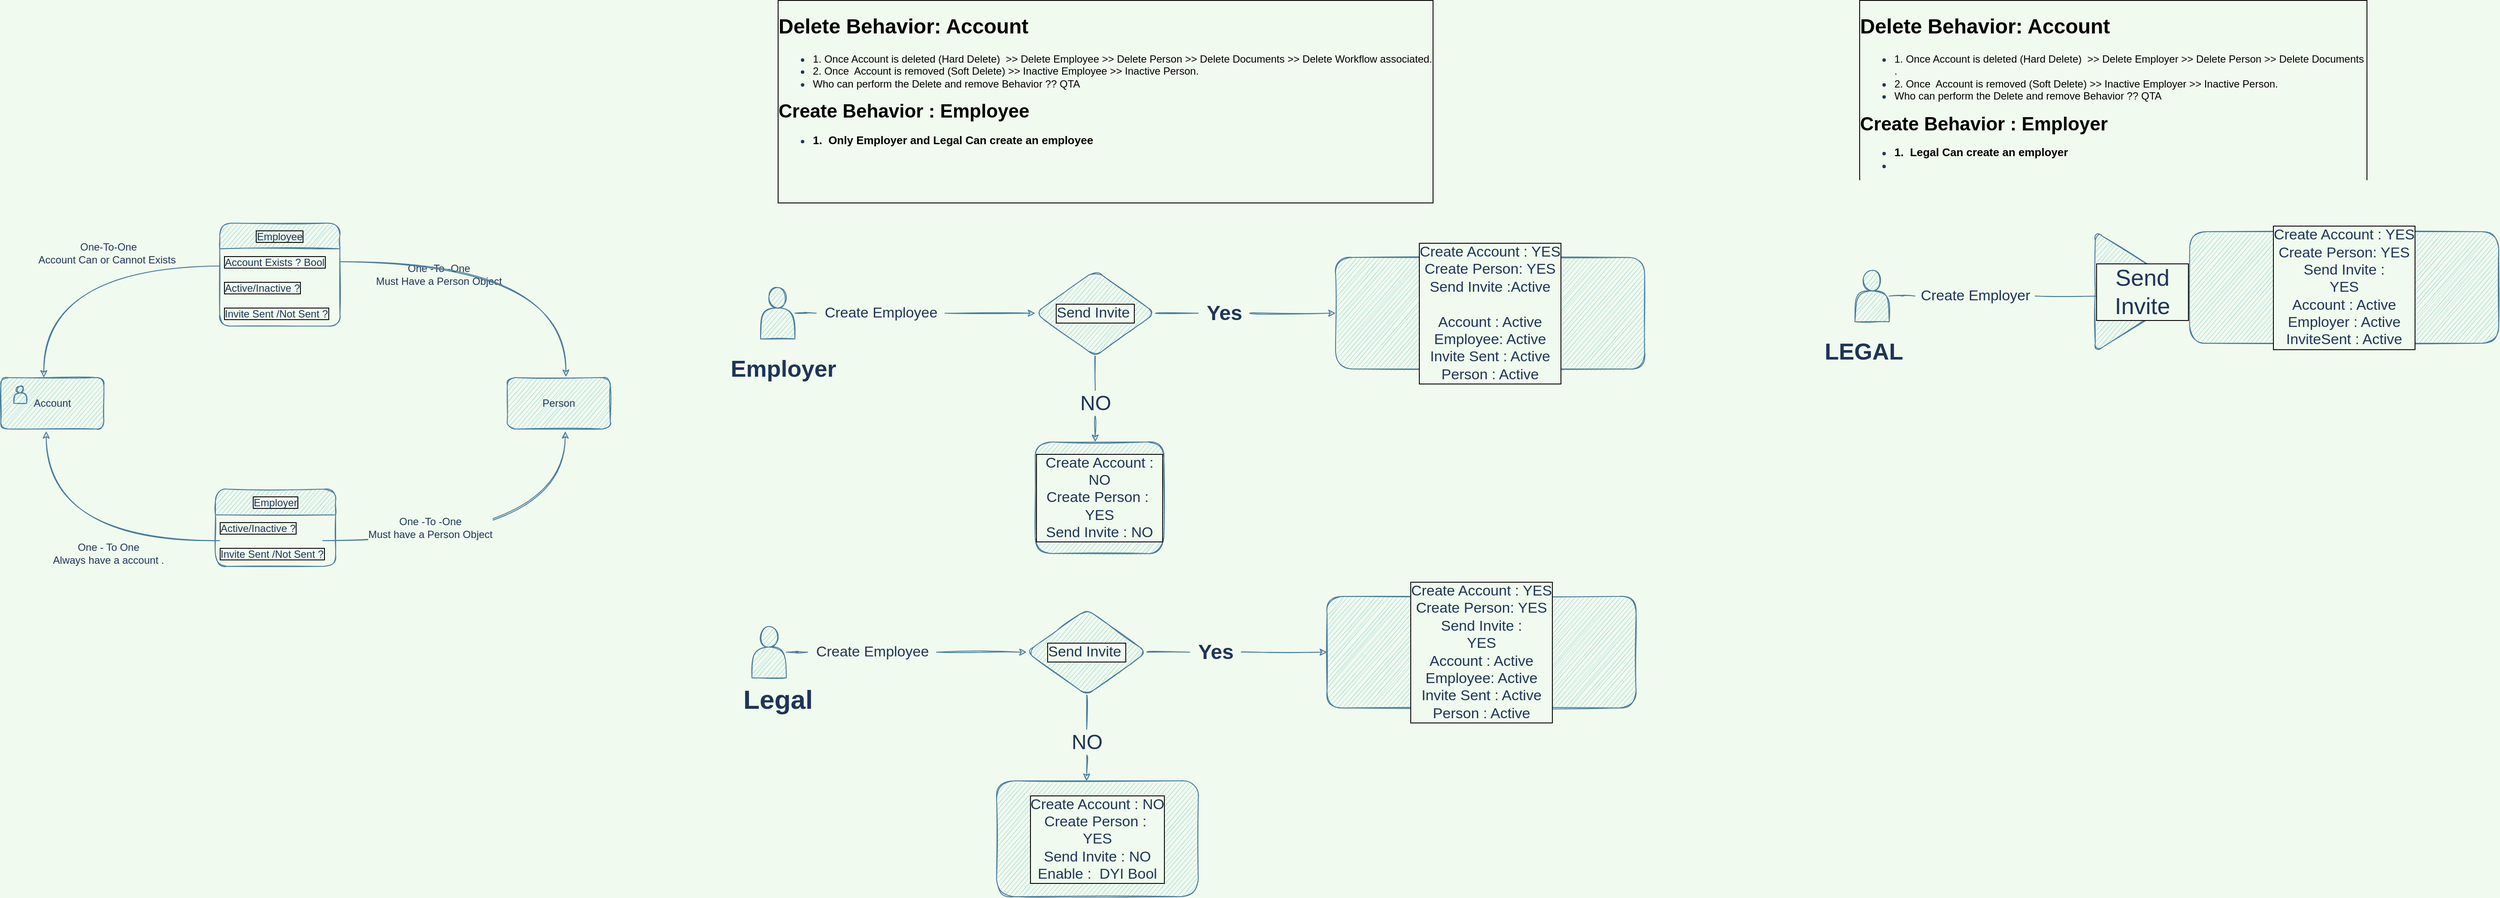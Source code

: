 <mxfile version="16.4.5" type="github">
  <diagram id="2xvdcaAI2u6qGRwVfC7a" name="DB S">
    <mxGraphModel dx="1568" dy="612" grid="1" gridSize="10" guides="1" tooltips="1" connect="1" arrows="1" fold="1" page="1" pageScale="1" pageWidth="850" pageHeight="1100" background="#F1FAEE" math="0" shadow="0">
      <root>
        <mxCell id="0" />
        <mxCell id="1" parent="0" />
        <mxCell id="5xwT4UVQatDe8eMr6S1B-1" value="Account" style="rounded=1;whiteSpace=wrap;html=1;fillColor=#A8DADC;strokeColor=#457B9D;fontColor=#1D3557;sketch=1;" parent="1" vertex="1">
          <mxGeometry x="70" y="450" width="120" height="60" as="geometry" />
        </mxCell>
        <mxCell id="5xwT4UVQatDe8eMr6S1B-27" style="edgeStyle=orthogonalEdgeStyle;rounded=1;orthogonalLoop=1;jettySize=auto;html=1;entryX=0.417;entryY=0;entryDx=0;entryDy=0;entryPerimeter=0;labelBackgroundColor=#F1FAEE;strokeColor=#457B9D;fontColor=#1D3557;sketch=1;curved=1;" parent="1" target="5xwT4UVQatDe8eMr6S1B-1" edge="1">
          <mxGeometry relative="1" as="geometry">
            <mxPoint x="325" y="320.048" as="sourcePoint" />
          </mxGeometry>
        </mxCell>
        <mxCell id="5xwT4UVQatDe8eMr6S1B-17" style="edgeStyle=orthogonalEdgeStyle;rounded=1;orthogonalLoop=1;jettySize=auto;html=1;entryX=0.563;entryY=1.043;entryDx=0;entryDy=0;entryPerimeter=0;labelBackgroundColor=#F1FAEE;strokeColor=#457B9D;fontColor=#1D3557;sketch=1;curved=1;" parent="1" target="5xwT4UVQatDe8eMr6S1B-5" edge="1">
          <mxGeometry relative="1" as="geometry">
            <mxPoint x="445" y="640.048" as="sourcePoint" />
          </mxGeometry>
        </mxCell>
        <mxCell id="5xwT4UVQatDe8eMr6S1B-23" style="edgeStyle=orthogonalEdgeStyle;rounded=1;orthogonalLoop=1;jettySize=auto;html=1;entryX=0.44;entryY=1.043;entryDx=0;entryDy=0;entryPerimeter=0;labelBackgroundColor=#F1FAEE;strokeColor=#457B9D;fontColor=#1D3557;sketch=1;curved=1;" parent="1" target="5xwT4UVQatDe8eMr6S1B-1" edge="1">
          <mxGeometry relative="1" as="geometry">
            <mxPoint x="325" y="640.048" as="sourcePoint" />
          </mxGeometry>
        </mxCell>
        <mxCell id="5xwT4UVQatDe8eMr6S1B-5" value="Person" style="rounded=1;whiteSpace=wrap;html=1;fillColor=#A8DADC;strokeColor=#457B9D;fontColor=#1D3557;sketch=1;" parent="1" vertex="1">
          <mxGeometry x="660" y="450" width="120" height="60" as="geometry" />
        </mxCell>
        <mxCell id="5xwT4UVQatDe8eMr6S1B-19" value="One -To -One&lt;br&gt;Must Have a Person Object" style="text;html=1;align=center;verticalAlign=middle;resizable=0;points=[];autosize=1;strokeColor=none;fillColor=none;labelBackgroundColor=#F1FAEE;fontColor=#1D3557;rounded=1;sketch=1;" parent="1" vertex="1">
          <mxGeometry x="500" y="315" width="160" height="30" as="geometry" />
        </mxCell>
        <mxCell id="5xwT4UVQatDe8eMr6S1B-20" value="One -To -One&lt;br&gt;Must have a Person Object" style="text;html=1;align=center;verticalAlign=middle;resizable=0;points=[];autosize=1;strokeColor=none;fillColor=none;labelBackgroundColor=#F1FAEE;fontColor=#1D3557;rounded=1;sketch=1;" parent="1" vertex="1">
          <mxGeometry x="490" y="610" width="160" height="30" as="geometry" />
        </mxCell>
        <mxCell id="5xwT4UVQatDe8eMr6S1B-24" value="One - To One&lt;br&gt;Always have a account ." style="text;html=1;align=center;verticalAlign=middle;resizable=0;points=[];autosize=1;strokeColor=none;fillColor=none;fontColor=#1D3557;rounded=1;sketch=1;" parent="1" vertex="1">
          <mxGeometry x="120" y="640" width="150" height="30" as="geometry" />
        </mxCell>
        <mxCell id="5xwT4UVQatDe8eMr6S1B-26" value="" style="shape=actor;whiteSpace=wrap;html=1;labelBorderColor=default;fillColor=#A8DADC;strokeColor=#457B9D;fontColor=#1D3557;rounded=1;sketch=1;" parent="1" vertex="1">
          <mxGeometry x="85" y="460" width="15" height="20" as="geometry" />
        </mxCell>
        <mxCell id="5xwT4UVQatDe8eMr6S1B-28" value="One-To-One&lt;br&gt;Account Can or Cannot Exists&amp;nbsp;" style="text;html=1;align=center;verticalAlign=middle;resizable=0;points=[];autosize=1;strokeColor=none;fillColor=none;fontColor=#1D3557;rounded=1;sketch=1;" parent="1" vertex="1">
          <mxGeometry x="105" y="290" width="180" height="30" as="geometry" />
        </mxCell>
        <mxCell id="5xwT4UVQatDe8eMr6S1B-31" value="Employee" style="swimlane;fontStyle=0;childLayout=stackLayout;horizontal=1;startSize=30;horizontalStack=0;resizeParent=1;resizeParentMax=0;resizeLast=0;collapsible=1;marginBottom=0;labelBorderColor=default;fontColor=#1D3557;fillColor=#A8DADC;strokeColor=#457B9D;rounded=1;sketch=1;" parent="1" vertex="1">
          <mxGeometry x="325" y="270" width="140" height="120" as="geometry" />
        </mxCell>
        <mxCell id="5xwT4UVQatDe8eMr6S1B-32" value="Account Exists ? Bool" style="text;strokeColor=none;fillColor=none;align=left;verticalAlign=middle;spacingLeft=4;spacingRight=4;overflow=hidden;points=[[0,0.5],[1,0.5]];portConstraint=eastwest;rotatable=0;labelBorderColor=default;fontColor=#1D3557;rounded=1;sketch=1;" parent="5xwT4UVQatDe8eMr6S1B-31" vertex="1">
          <mxGeometry y="30" width="140" height="30" as="geometry" />
        </mxCell>
        <mxCell id="5xwT4UVQatDe8eMr6S1B-33" value="Active/Inactive ?" style="text;strokeColor=none;fillColor=none;align=left;verticalAlign=middle;spacingLeft=4;spacingRight=4;overflow=hidden;points=[[0,0.5],[1,0.5]];portConstraint=eastwest;rotatable=0;labelBorderColor=default;fontColor=#1D3557;rounded=1;sketch=1;" parent="5xwT4UVQatDe8eMr6S1B-31" vertex="1">
          <mxGeometry y="60" width="140" height="30" as="geometry" />
        </mxCell>
        <mxCell id="5xwT4UVQatDe8eMr6S1B-34" value="Invite Sent /Not Sent ?" style="text;strokeColor=none;fillColor=none;align=left;verticalAlign=middle;spacingLeft=4;spacingRight=4;overflow=hidden;points=[[0,0.5],[1,0.5]];portConstraint=eastwest;rotatable=0;labelBorderColor=default;fontColor=#1D3557;rounded=1;sketch=1;" parent="5xwT4UVQatDe8eMr6S1B-31" vertex="1">
          <mxGeometry y="90" width="140" height="30" as="geometry" />
        </mxCell>
        <mxCell id="5xwT4UVQatDe8eMr6S1B-35" style="edgeStyle=orthogonalEdgeStyle;rounded=1;orthogonalLoop=1;jettySize=auto;html=1;entryX=0.569;entryY=-0.012;entryDx=0;entryDy=0;entryPerimeter=0;fontColor=#1D3557;labelBackgroundColor=#F1FAEE;strokeColor=#457B9D;sketch=1;curved=1;" parent="1" source="5xwT4UVQatDe8eMr6S1B-32" target="5xwT4UVQatDe8eMr6S1B-5" edge="1">
          <mxGeometry relative="1" as="geometry" />
        </mxCell>
        <mxCell id="5xwT4UVQatDe8eMr6S1B-36" value="Employer" style="swimlane;fontStyle=0;childLayout=stackLayout;horizontal=1;startSize=30;horizontalStack=0;resizeParent=1;resizeParentMax=0;resizeLast=0;collapsible=1;marginBottom=0;labelBorderColor=default;fontColor=#1D3557;labelBackgroundColor=#F1FAEE;fillColor=#A8DADC;strokeColor=#457B9D;rounded=1;sketch=1;" parent="1" vertex="1">
          <mxGeometry x="320" y="580" width="140" height="90" as="geometry" />
        </mxCell>
        <mxCell id="5xwT4UVQatDe8eMr6S1B-38" value="Active/Inactive ?" style="text;strokeColor=none;fillColor=none;align=left;verticalAlign=middle;spacingLeft=4;spacingRight=4;overflow=hidden;points=[[0,0.5],[1,0.5]];portConstraint=eastwest;rotatable=0;labelBorderColor=default;fontColor=#1D3557;rounded=1;sketch=1;" parent="5xwT4UVQatDe8eMr6S1B-36" vertex="1">
          <mxGeometry y="30" width="140" height="30" as="geometry" />
        </mxCell>
        <mxCell id="5xwT4UVQatDe8eMr6S1B-39" value="Invite Sent /Not Sent ?" style="text;strokeColor=none;fillColor=none;align=left;verticalAlign=middle;spacingLeft=4;spacingRight=4;overflow=hidden;points=[[0,0.5],[1,0.5]];portConstraint=eastwest;rotatable=0;labelBorderColor=default;fontColor=#1D3557;rounded=1;sketch=1;" parent="5xwT4UVQatDe8eMr6S1B-36" vertex="1">
          <mxGeometry y="60" width="140" height="30" as="geometry" />
        </mxCell>
        <mxCell id="5xwT4UVQatDe8eMr6S1B-40" value="&lt;h1&gt;&lt;font color=&quot;#000000&quot;&gt;Delete Behavior: Account&lt;/font&gt;&lt;/h1&gt;&lt;div&gt;&lt;ul&gt;&lt;li&gt;&lt;font color=&quot;#000000&quot;&gt;1. Once Account is deleted (Hard Delete)&amp;nbsp; &amp;gt;&amp;gt; Delete Employee &amp;gt;&amp;gt; Delete Person &amp;gt;&amp;gt; Delete Documents &amp;gt;&amp;gt; Delete Workflow associated.&lt;/font&gt;&lt;/li&gt;&lt;li&gt;&lt;font color=&quot;#000000&quot;&gt;2. Once&amp;nbsp; Account is removed (Soft Delete) &amp;gt;&amp;gt; Inactive Employee &amp;gt;&amp;gt; Inactive Person.&amp;nbsp;&lt;/font&gt;&lt;/li&gt;&lt;li&gt;&lt;font color=&quot;#000000&quot;&gt;Who can perform the Delete and remove Behavior ?? QTA&lt;/font&gt;&lt;/li&gt;&lt;/ul&gt;&lt;div&gt;&lt;font color=&quot;#000000&quot; style=&quot;font-size: 22px&quot;&gt;&lt;b&gt;Create Behavior&amp;nbsp;: Employee&lt;/b&gt;&lt;/font&gt;&lt;/div&gt;&lt;ul&gt;&lt;li&gt;&lt;font color=&quot;#000000&quot;&gt;&lt;b style=&quot;font-size: 13px&quot;&gt;1.&amp;nbsp; Only Employer and Legal Can create an employee&lt;/b&gt;&lt;/font&gt;&amp;nbsp;&lt;/li&gt;&lt;/ul&gt;&lt;/div&gt;&lt;div&gt;&amp;nbsp;&lt;/div&gt;&lt;p&gt;&lt;br&gt;&lt;/p&gt;" style="text;html=1;strokeColor=none;fillColor=none;spacing=5;spacingTop=-20;whiteSpace=wrap;overflow=hidden;rounded=1;labelBackgroundColor=#F1FAEE;labelBorderColor=default;fontColor=#1D3557;sketch=1;" parent="1" vertex="1">
          <mxGeometry x="970" y="20" width="1135" height="260" as="geometry" />
        </mxCell>
        <mxCell id="5xwT4UVQatDe8eMr6S1B-44" value="" style="edgeStyle=orthogonalEdgeStyle;rounded=1;orthogonalLoop=1;jettySize=auto;html=1;fontSize=13;fontColor=#1D3557;startArrow=none;labelBackgroundColor=#F1FAEE;strokeColor=#457B9D;sketch=1;curved=1;" parent="1" source="5xwT4UVQatDe8eMr6S1B-46" edge="1">
          <mxGeometry relative="1" as="geometry">
            <mxPoint x="1275" y="375" as="targetPoint" />
          </mxGeometry>
        </mxCell>
        <mxCell id="5xwT4UVQatDe8eMr6S1B-42" value="" style="shape=actor;whiteSpace=wrap;html=1;labelBackgroundColor=#F1FAEE;labelBorderColor=default;fontSize=13;fontColor=#1D3557;fillColor=#A8DADC;strokeColor=#457B9D;rounded=1;sketch=1;" parent="1" vertex="1">
          <mxGeometry x="955" y="345" width="40" height="60" as="geometry" />
        </mxCell>
        <mxCell id="5xwT4UVQatDe8eMr6S1B-45" value="Employer&amp;nbsp;" style="text;html=1;align=center;verticalAlign=middle;resizable=0;points=[];autosize=1;strokeColor=none;fillColor=none;fontSize=27;fontColor=#1D3557;fontStyle=1;rounded=1;sketch=1;" parent="1" vertex="1">
          <mxGeometry x="910" y="420" width="150" height="40" as="geometry" />
        </mxCell>
        <mxCell id="5xwT4UVQatDe8eMr6S1B-46" value="Create Employee" style="text;html=1;align=center;verticalAlign=middle;resizable=0;points=[];autosize=1;strokeColor=none;fillColor=none;fontSize=17;fontColor=#1D3557;rounded=1;sketch=1;" parent="1" vertex="1">
          <mxGeometry x="1020" y="360" width="150" height="30" as="geometry" />
        </mxCell>
        <mxCell id="5xwT4UVQatDe8eMr6S1B-47" value="" style="edgeStyle=orthogonalEdgeStyle;rounded=1;orthogonalLoop=1;jettySize=auto;html=1;fontSize=13;fontColor=#1D3557;endArrow=none;labelBackgroundColor=#F1FAEE;strokeColor=#457B9D;sketch=1;curved=1;" parent="1" source="5xwT4UVQatDe8eMr6S1B-42" target="5xwT4UVQatDe8eMr6S1B-46" edge="1">
          <mxGeometry relative="1" as="geometry">
            <mxPoint x="995" y="375" as="sourcePoint" />
            <mxPoint x="1275" y="375" as="targetPoint" />
          </mxGeometry>
        </mxCell>
        <mxCell id="5xwT4UVQatDe8eMr6S1B-50" value="" style="edgeStyle=orthogonalEdgeStyle;rounded=1;orthogonalLoop=1;jettySize=auto;html=1;fontSize=17;fontColor=#1D3557;startArrow=none;labelBackgroundColor=#F1FAEE;strokeColor=#457B9D;sketch=1;curved=1;" parent="1" source="5xwT4UVQatDe8eMr6S1B-51" target="5xwT4UVQatDe8eMr6S1B-49" edge="1">
          <mxGeometry relative="1" as="geometry" />
        </mxCell>
        <mxCell id="5xwT4UVQatDe8eMr6S1B-54" style="edgeStyle=orthogonalEdgeStyle;rounded=1;orthogonalLoop=1;jettySize=auto;html=1;exitX=0.5;exitY=1;exitDx=0;exitDy=0;fontSize=24;fontColor=#1D3557;startArrow=none;labelBackgroundColor=#F1FAEE;strokeColor=#457B9D;sketch=1;curved=1;" parent="1" source="5xwT4UVQatDe8eMr6S1B-57" edge="1">
          <mxGeometry relative="1" as="geometry">
            <mxPoint x="1344.857" y="525" as="targetPoint" />
          </mxGeometry>
        </mxCell>
        <mxCell id="5xwT4UVQatDe8eMr6S1B-48" value="Send Invite&amp;nbsp;" style="rhombus;whiteSpace=wrap;html=1;labelBackgroundColor=#F1FAEE;labelBorderColor=default;fontSize=17;fontColor=#1D3557;fillColor=#A8DADC;strokeColor=#457B9D;rounded=1;sketch=1;" parent="1" vertex="1">
          <mxGeometry x="1275" y="325" width="140" height="100" as="geometry" />
        </mxCell>
        <mxCell id="5xwT4UVQatDe8eMr6S1B-49" value="Create Account : YES&lt;br&gt;Create Person: YES &lt;br&gt;Send Invite :Active&lt;br&gt;&lt;br&gt;Account : Active&lt;br&gt;Employee: Active&lt;br&gt;Invite Sent : Active&lt;br&gt;Person : Active" style="whiteSpace=wrap;html=1;fontSize=17;fontColor=#1D3557;labelBackgroundColor=#F1FAEE;labelBorderColor=default;fillColor=#A8DADC;strokeColor=#457B9D;rounded=1;sketch=1;" parent="1" vertex="1">
          <mxGeometry x="1625" y="310" width="360" height="130" as="geometry" />
        </mxCell>
        <mxCell id="5xwT4UVQatDe8eMr6S1B-51" value="Yes" style="text;html=1;align=center;verticalAlign=middle;resizable=0;points=[];autosize=1;strokeColor=none;fillColor=none;fontSize=24;fontColor=#1D3557;fontStyle=1;rounded=1;sketch=1;" parent="1" vertex="1">
          <mxGeometry x="1465" y="360" width="60" height="30" as="geometry" />
        </mxCell>
        <mxCell id="5xwT4UVQatDe8eMr6S1B-52" value="" style="edgeStyle=orthogonalEdgeStyle;rounded=1;orthogonalLoop=1;jettySize=auto;html=1;fontSize=17;fontColor=#1D3557;endArrow=none;labelBackgroundColor=#F1FAEE;strokeColor=#457B9D;sketch=1;curved=1;" parent="1" source="5xwT4UVQatDe8eMr6S1B-48" target="5xwT4UVQatDe8eMr6S1B-51" edge="1">
          <mxGeometry relative="1" as="geometry">
            <mxPoint x="1415" y="375" as="sourcePoint" />
            <mxPoint x="1595" y="375" as="targetPoint" />
          </mxGeometry>
        </mxCell>
        <mxCell id="5xwT4UVQatDe8eMr6S1B-56" value="Create Account : NO&lt;br&gt;Create Person :&amp;nbsp;&lt;br&gt;YES&lt;br&gt;Send Invite : NO&lt;br&gt;" style="whiteSpace=wrap;html=1;fontSize=17;fontColor=#1D3557;labelBackgroundColor=#F1FAEE;labelBorderColor=default;fillColor=#A8DADC;strokeColor=#457B9D;rounded=1;sketch=1;" parent="1" vertex="1">
          <mxGeometry x="1275" y="525" width="150" height="130" as="geometry" />
        </mxCell>
        <mxCell id="5xwT4UVQatDe8eMr6S1B-57" value="NO" style="text;html=1;align=center;verticalAlign=middle;resizable=0;points=[];autosize=1;strokeColor=none;fillColor=none;fontSize=24;fontColor=#1D3557;rounded=1;sketch=1;" parent="1" vertex="1">
          <mxGeometry x="1320" y="465" width="50" height="30" as="geometry" />
        </mxCell>
        <mxCell id="5xwT4UVQatDe8eMr6S1B-58" value="" style="edgeStyle=orthogonalEdgeStyle;rounded=1;orthogonalLoop=1;jettySize=auto;html=1;exitX=0.5;exitY=1;exitDx=0;exitDy=0;fontSize=24;fontColor=#1D3557;endArrow=none;labelBackgroundColor=#F1FAEE;strokeColor=#457B9D;sketch=1;curved=1;" parent="1" source="5xwT4UVQatDe8eMr6S1B-48" target="5xwT4UVQatDe8eMr6S1B-57" edge="1">
          <mxGeometry relative="1" as="geometry">
            <mxPoint x="1344.857" y="525" as="targetPoint" />
            <mxPoint x="1345" y="425" as="sourcePoint" />
          </mxGeometry>
        </mxCell>
        <mxCell id="5xwT4UVQatDe8eMr6S1B-59" value="&lt;h1&gt;&lt;font color=&quot;#000000&quot;&gt;Delete Behavior: Account&lt;/font&gt;&lt;/h1&gt;&lt;div&gt;&lt;ul&gt;&lt;li&gt;&lt;font color=&quot;#000000&quot;&gt;1. Once Account is deleted (Hard Delete)&amp;nbsp; &amp;gt;&amp;gt; Delete Employer &amp;gt;&amp;gt; Delete Person &amp;gt;&amp;gt; Delete Documents .&lt;/font&gt;&lt;/li&gt;&lt;li&gt;&lt;font color=&quot;#000000&quot;&gt;2. Once&amp;nbsp; Account is removed (Soft Delete) &amp;gt;&amp;gt; Inactive Employer &amp;gt;&amp;gt; Inactive Person.&amp;nbsp;&lt;/font&gt;&lt;/li&gt;&lt;li&gt;&lt;font color=&quot;#000000&quot;&gt;Who can perform the Delete and remove Behavior ?? QTA&lt;/font&gt;&lt;/li&gt;&lt;/ul&gt;&lt;div&gt;&lt;font color=&quot;#000000&quot; style=&quot;font-size: 22px&quot;&gt;&lt;b&gt;Create Behavior&amp;nbsp;: Employer&lt;/b&gt;&lt;/font&gt;&lt;/div&gt;&lt;ul&gt;&lt;li&gt;&lt;font color=&quot;#000000&quot;&gt;&lt;b style=&quot;font-size: 13px&quot;&gt;1.&amp;nbsp; Legal Can create an employer&lt;/b&gt;&lt;/font&gt;&lt;/li&gt;&lt;li&gt;&lt;br&gt;&lt;/li&gt;&lt;/ul&gt;&lt;/div&gt;&lt;div&gt;&amp;nbsp;&lt;/div&gt;&lt;p&gt;&lt;br&gt;&lt;/p&gt;" style="text;html=1;strokeColor=none;fillColor=none;spacing=5;spacingTop=-20;whiteSpace=wrap;overflow=hidden;rounded=1;labelBackgroundColor=#F1FAEE;labelBorderColor=default;fontColor=#1D3557;sketch=1;" parent="1" vertex="1">
          <mxGeometry x="2230" y="20" width="600" height="200" as="geometry" />
        </mxCell>
        <mxCell id="5xwT4UVQatDe8eMr6S1B-61" value="Legal" style="text;html=1;align=center;verticalAlign=middle;resizable=0;points=[];autosize=1;strokeColor=none;fillColor=none;fontSize=31;fontColor=#1D3557;fontStyle=1;rounded=1;sketch=1;" parent="1" vertex="1">
          <mxGeometry x="925" y="805" width="100" height="40" as="geometry" />
        </mxCell>
        <mxCell id="5xwT4UVQatDe8eMr6S1B-63" value="" style="edgeStyle=orthogonalEdgeStyle;rounded=1;orthogonalLoop=1;jettySize=auto;html=1;fontSize=13;fontColor=#1D3557;startArrow=none;labelBackgroundColor=#F1FAEE;strokeColor=#457B9D;sketch=1;curved=1;" parent="1" source="5xwT4UVQatDe8eMr6S1B-66" edge="1">
          <mxGeometry relative="1" as="geometry">
            <mxPoint x="1265" y="770" as="targetPoint" />
          </mxGeometry>
        </mxCell>
        <mxCell id="5xwT4UVQatDe8eMr6S1B-64" value="" style="shape=actor;whiteSpace=wrap;html=1;labelBackgroundColor=#F1FAEE;labelBorderColor=default;fontSize=13;fontColor=#1D3557;fillColor=#A8DADC;strokeColor=#457B9D;rounded=1;sketch=1;" parent="1" vertex="1">
          <mxGeometry x="945" y="740" width="40" height="60" as="geometry" />
        </mxCell>
        <mxCell id="5xwT4UVQatDe8eMr6S1B-66" value="Create Employee" style="text;html=1;align=center;verticalAlign=middle;resizable=0;points=[];autosize=1;strokeColor=none;fillColor=none;fontSize=17;fontColor=#1D3557;rounded=1;sketch=1;" parent="1" vertex="1">
          <mxGeometry x="1010" y="755" width="150" height="30" as="geometry" />
        </mxCell>
        <mxCell id="5xwT4UVQatDe8eMr6S1B-67" value="" style="edgeStyle=orthogonalEdgeStyle;rounded=1;orthogonalLoop=1;jettySize=auto;html=1;fontSize=13;fontColor=#1D3557;endArrow=none;labelBackgroundColor=#F1FAEE;strokeColor=#457B9D;sketch=1;curved=1;" parent="1" source="5xwT4UVQatDe8eMr6S1B-64" target="5xwT4UVQatDe8eMr6S1B-66" edge="1">
          <mxGeometry relative="1" as="geometry">
            <mxPoint x="985" y="770" as="sourcePoint" />
            <mxPoint x="1265" y="770" as="targetPoint" />
          </mxGeometry>
        </mxCell>
        <mxCell id="5xwT4UVQatDe8eMr6S1B-68" value="" style="edgeStyle=orthogonalEdgeStyle;rounded=1;orthogonalLoop=1;jettySize=auto;html=1;fontSize=17;fontColor=#1D3557;startArrow=none;labelBackgroundColor=#F1FAEE;strokeColor=#457B9D;sketch=1;curved=1;" parent="1" source="5xwT4UVQatDe8eMr6S1B-72" target="5xwT4UVQatDe8eMr6S1B-71" edge="1">
          <mxGeometry relative="1" as="geometry" />
        </mxCell>
        <mxCell id="5xwT4UVQatDe8eMr6S1B-69" style="edgeStyle=orthogonalEdgeStyle;rounded=1;orthogonalLoop=1;jettySize=auto;html=1;exitX=0.5;exitY=1;exitDx=0;exitDy=0;fontSize=24;fontColor=#1D3557;startArrow=none;labelBackgroundColor=#F1FAEE;strokeColor=#457B9D;sketch=1;curved=1;" parent="1" source="5xwT4UVQatDe8eMr6S1B-75" edge="1">
          <mxGeometry relative="1" as="geometry">
            <mxPoint x="1334.857" y="920" as="targetPoint" />
          </mxGeometry>
        </mxCell>
        <mxCell id="5xwT4UVQatDe8eMr6S1B-70" value="Send Invite&amp;nbsp;" style="rhombus;whiteSpace=wrap;html=1;labelBackgroundColor=#F1FAEE;labelBorderColor=default;fontSize=17;fontColor=#1D3557;fillColor=#A8DADC;strokeColor=#457B9D;rounded=1;sketch=1;" parent="1" vertex="1">
          <mxGeometry x="1265" y="720" width="140" height="100" as="geometry" />
        </mxCell>
        <mxCell id="5xwT4UVQatDe8eMr6S1B-71" value="Create Account : YES&lt;br&gt;Create Person: YES &lt;br&gt;Send Invite : &lt;br&gt;YES&lt;br&gt;Account : Active&lt;br&gt;Employee: Active&lt;br&gt;Invite Sent : Active&lt;br&gt;Person : Active" style="whiteSpace=wrap;html=1;fontSize=17;fontColor=#1D3557;labelBackgroundColor=#F1FAEE;labelBorderColor=default;fillColor=#A8DADC;strokeColor=#457B9D;rounded=1;sketch=1;" parent="1" vertex="1">
          <mxGeometry x="1615" y="705" width="360" height="130" as="geometry" />
        </mxCell>
        <mxCell id="5xwT4UVQatDe8eMr6S1B-72" value="Yes" style="text;html=1;align=center;verticalAlign=middle;resizable=0;points=[];autosize=1;strokeColor=none;fillColor=none;fontSize=24;fontColor=#1D3557;fontStyle=1;rounded=1;sketch=1;" parent="1" vertex="1">
          <mxGeometry x="1455" y="755" width="60" height="30" as="geometry" />
        </mxCell>
        <mxCell id="5xwT4UVQatDe8eMr6S1B-73" value="" style="edgeStyle=orthogonalEdgeStyle;rounded=1;orthogonalLoop=1;jettySize=auto;html=1;fontSize=17;fontColor=#1D3557;endArrow=none;labelBackgroundColor=#F1FAEE;strokeColor=#457B9D;sketch=1;curved=1;" parent="1" source="5xwT4UVQatDe8eMr6S1B-70" target="5xwT4UVQatDe8eMr6S1B-72" edge="1">
          <mxGeometry relative="1" as="geometry">
            <mxPoint x="1405" y="770" as="sourcePoint" />
            <mxPoint x="1585" y="770" as="targetPoint" />
          </mxGeometry>
        </mxCell>
        <mxCell id="5xwT4UVQatDe8eMr6S1B-74" value="Create Account : NO&lt;br&gt;Create Person :&amp;nbsp;&lt;br&gt;YES&lt;br&gt;Send Invite : NO&lt;br&gt;Enable :&amp;nbsp; DYI Bool" style="whiteSpace=wrap;html=1;fontSize=17;fontColor=#1D3557;labelBackgroundColor=#F1FAEE;labelBorderColor=default;fillColor=#A8DADC;strokeColor=#457B9D;rounded=1;sketch=1;" parent="1" vertex="1">
          <mxGeometry x="1230" y="920" width="235" height="135" as="geometry" />
        </mxCell>
        <mxCell id="5xwT4UVQatDe8eMr6S1B-75" value="NO" style="text;html=1;align=center;verticalAlign=middle;resizable=0;points=[];autosize=1;strokeColor=none;fillColor=none;fontSize=24;fontColor=#1D3557;rounded=1;sketch=1;" parent="1" vertex="1">
          <mxGeometry x="1310" y="860" width="50" height="30" as="geometry" />
        </mxCell>
        <mxCell id="5xwT4UVQatDe8eMr6S1B-76" value="" style="edgeStyle=orthogonalEdgeStyle;rounded=1;orthogonalLoop=1;jettySize=auto;html=1;exitX=0.5;exitY=1;exitDx=0;exitDy=0;fontSize=24;fontColor=#1D3557;endArrow=none;labelBackgroundColor=#F1FAEE;strokeColor=#457B9D;sketch=1;curved=1;" parent="1" source="5xwT4UVQatDe8eMr6S1B-70" target="5xwT4UVQatDe8eMr6S1B-75" edge="1">
          <mxGeometry relative="1" as="geometry">
            <mxPoint x="1334.857" y="920" as="targetPoint" />
            <mxPoint x="1335" y="820" as="sourcePoint" />
          </mxGeometry>
        </mxCell>
        <mxCell id="5xwT4UVQatDe8eMr6S1B-80" value="" style="edgeStyle=orthogonalEdgeStyle;rounded=1;orthogonalLoop=1;jettySize=auto;html=1;fontSize=13;fontColor=#1D3557;startArrow=none;labelBackgroundColor=#F1FAEE;strokeColor=#457B9D;sketch=1;curved=1;" parent="1" source="5xwT4UVQatDe8eMr6S1B-82" edge="1">
          <mxGeometry relative="1" as="geometry">
            <mxPoint x="2550" y="355" as="targetPoint" />
          </mxGeometry>
        </mxCell>
        <mxCell id="5xwT4UVQatDe8eMr6S1B-81" value="" style="shape=actor;whiteSpace=wrap;html=1;labelBackgroundColor=#F1FAEE;labelBorderColor=default;fontSize=13;fontColor=#1D3557;fillColor=#A8DADC;strokeColor=#457B9D;rounded=1;sketch=1;" parent="1" vertex="1">
          <mxGeometry x="2230" y="325" width="40" height="60" as="geometry" />
        </mxCell>
        <mxCell id="5xwT4UVQatDe8eMr6S1B-82" value="Create Employer" style="text;html=1;align=center;verticalAlign=middle;resizable=0;points=[];autosize=1;strokeColor=none;fillColor=none;fontSize=17;fontColor=#1D3557;rounded=1;sketch=1;" parent="1" vertex="1">
          <mxGeometry x="2300" y="340" width="140" height="30" as="geometry" />
        </mxCell>
        <mxCell id="5xwT4UVQatDe8eMr6S1B-83" value="" style="edgeStyle=orthogonalEdgeStyle;rounded=1;orthogonalLoop=1;jettySize=auto;html=1;fontSize=13;fontColor=#1D3557;endArrow=none;labelBackgroundColor=#F1FAEE;strokeColor=#457B9D;sketch=1;curved=1;" parent="1" source="5xwT4UVQatDe8eMr6S1B-81" target="5xwT4UVQatDe8eMr6S1B-82" edge="1">
          <mxGeometry relative="1" as="geometry">
            <mxPoint x="2270" y="355" as="sourcePoint" />
            <mxPoint x="2550" y="355" as="targetPoint" />
          </mxGeometry>
        </mxCell>
        <mxCell id="5xwT4UVQatDe8eMr6S1B-87" value="Create Account : YES&lt;br&gt;Create Person: YES &lt;br&gt;Send Invite : &lt;br&gt;YES&lt;br&gt;Account : Active&lt;br&gt;Employer : Active&lt;br&gt;InviteSent : Active" style="whiteSpace=wrap;html=1;fontSize=17;fontColor=#1D3557;labelBackgroundColor=#F1FAEE;labelBorderColor=default;fillColor=#A8DADC;strokeColor=#457B9D;rounded=1;sketch=1;" parent="1" vertex="1">
          <mxGeometry x="2620" y="280" width="360" height="130" as="geometry" />
        </mxCell>
        <mxCell id="5xwT4UVQatDe8eMr6S1B-93" value="LEGAL" style="text;html=1;align=center;verticalAlign=middle;resizable=0;points=[];autosize=1;strokeColor=none;fillColor=none;fontSize=27;fontColor=#1D3557;fontStyle=1;rounded=1;sketch=1;" parent="1" vertex="1">
          <mxGeometry x="2185" y="400" width="110" height="40" as="geometry" />
        </mxCell>
        <mxCell id="5xwT4UVQatDe8eMr6S1B-94" value="Send Invite" style="triangle;whiteSpace=wrap;html=1;labelBackgroundColor=#F1FAEE;labelBorderColor=default;fontSize=27;fontColor=#1D3557;fillColor=#A8DADC;strokeColor=#457B9D;rounded=1;sketch=1;" parent="1" vertex="1">
          <mxGeometry x="2510" y="280" width="110" height="140" as="geometry" />
        </mxCell>
      </root>
    </mxGraphModel>
  </diagram>
</mxfile>
